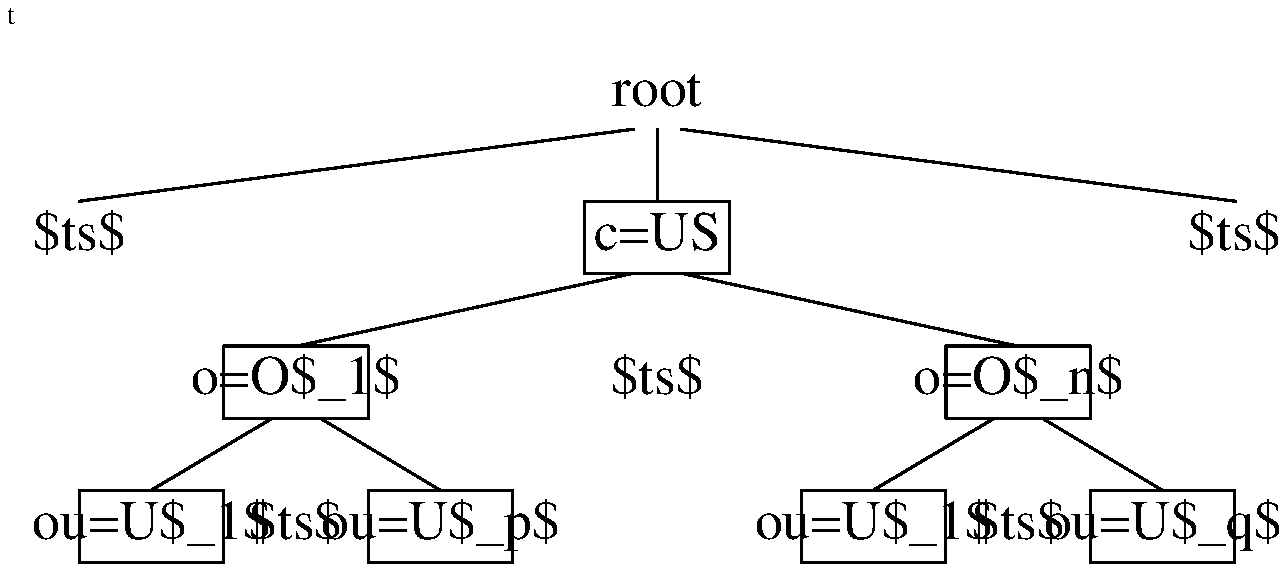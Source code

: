 \tt
.PS 6.5i
.ps 20
boxwid = 4*boxwid/3
## figure D-5
B1:	box invis "root"
B2:	box with .n at (B1.s.x, B1.s.y-lineht) "c=US"
	line from B2.n to B1.s
##
B3:	box with .ne at (B2.se.x-linewid*5, B2.se.y-lineht) "o=O$_1$"
B4:	box with .nw at (B2.sw.x+linewid*5, B2.sw.y-lineht) "o=O$_n$"
	line from B3.n to (B2.s.x-boxwid/6, B2.s.y)
	line from B4.n to (B2.s.x+boxwid/6, B2.s.y)
	move to ((B3.e.x+B4.w.x)/2, B3.e.y); "$\ldots$"
##
B6:	box with .ne at (B3.se.x-linewid*2, B3.se.y-lineht) "ou=U$_1$"
B7:	box with .nw at (B3.sw.x+linewid*2, B3.sw.y-lineht) "ou=U$_p$"
	line from B6.n to (B3.s.x-boxwid/6, B3.s.y)
	line from B7.n to (B3.s.x+boxwid/6, B3.s.y)
	move to ((B6.e.x+B7.w.x)/2, B6.e.y); "$\ldots$"
##
B8:	box with .ne at (B4.se.x-linewid*2, B4.se.y-lineht) "ou=U$_1$"
B9:	box with .nw at (B4.sw.x+linewid*2, B4.sw.y-lineht) "ou=U$_q$"
	line from B8.n to (B4.s.x-boxwid/6, B4.s.y)
	line from B9.n to (B4.s.x+boxwid/6, B4.s.y)
	move to ((B8.e.x+B9.w.x)/2, B8.e.y); "$\ldots$"
##
B11:	box "$\ldots$" invis with .n at (B6.n.x-linewid, B2.n.y)
	line from B11.n to (B1.s.x-boxwid/6, B1.s.y)
B12:	box "$\ldots$" invis with .n at (B9.n.x+linewid, B2.n.y)
	line from B12.n to (B1.s.x+boxwid/6, B1.s.y)
##
.PE
